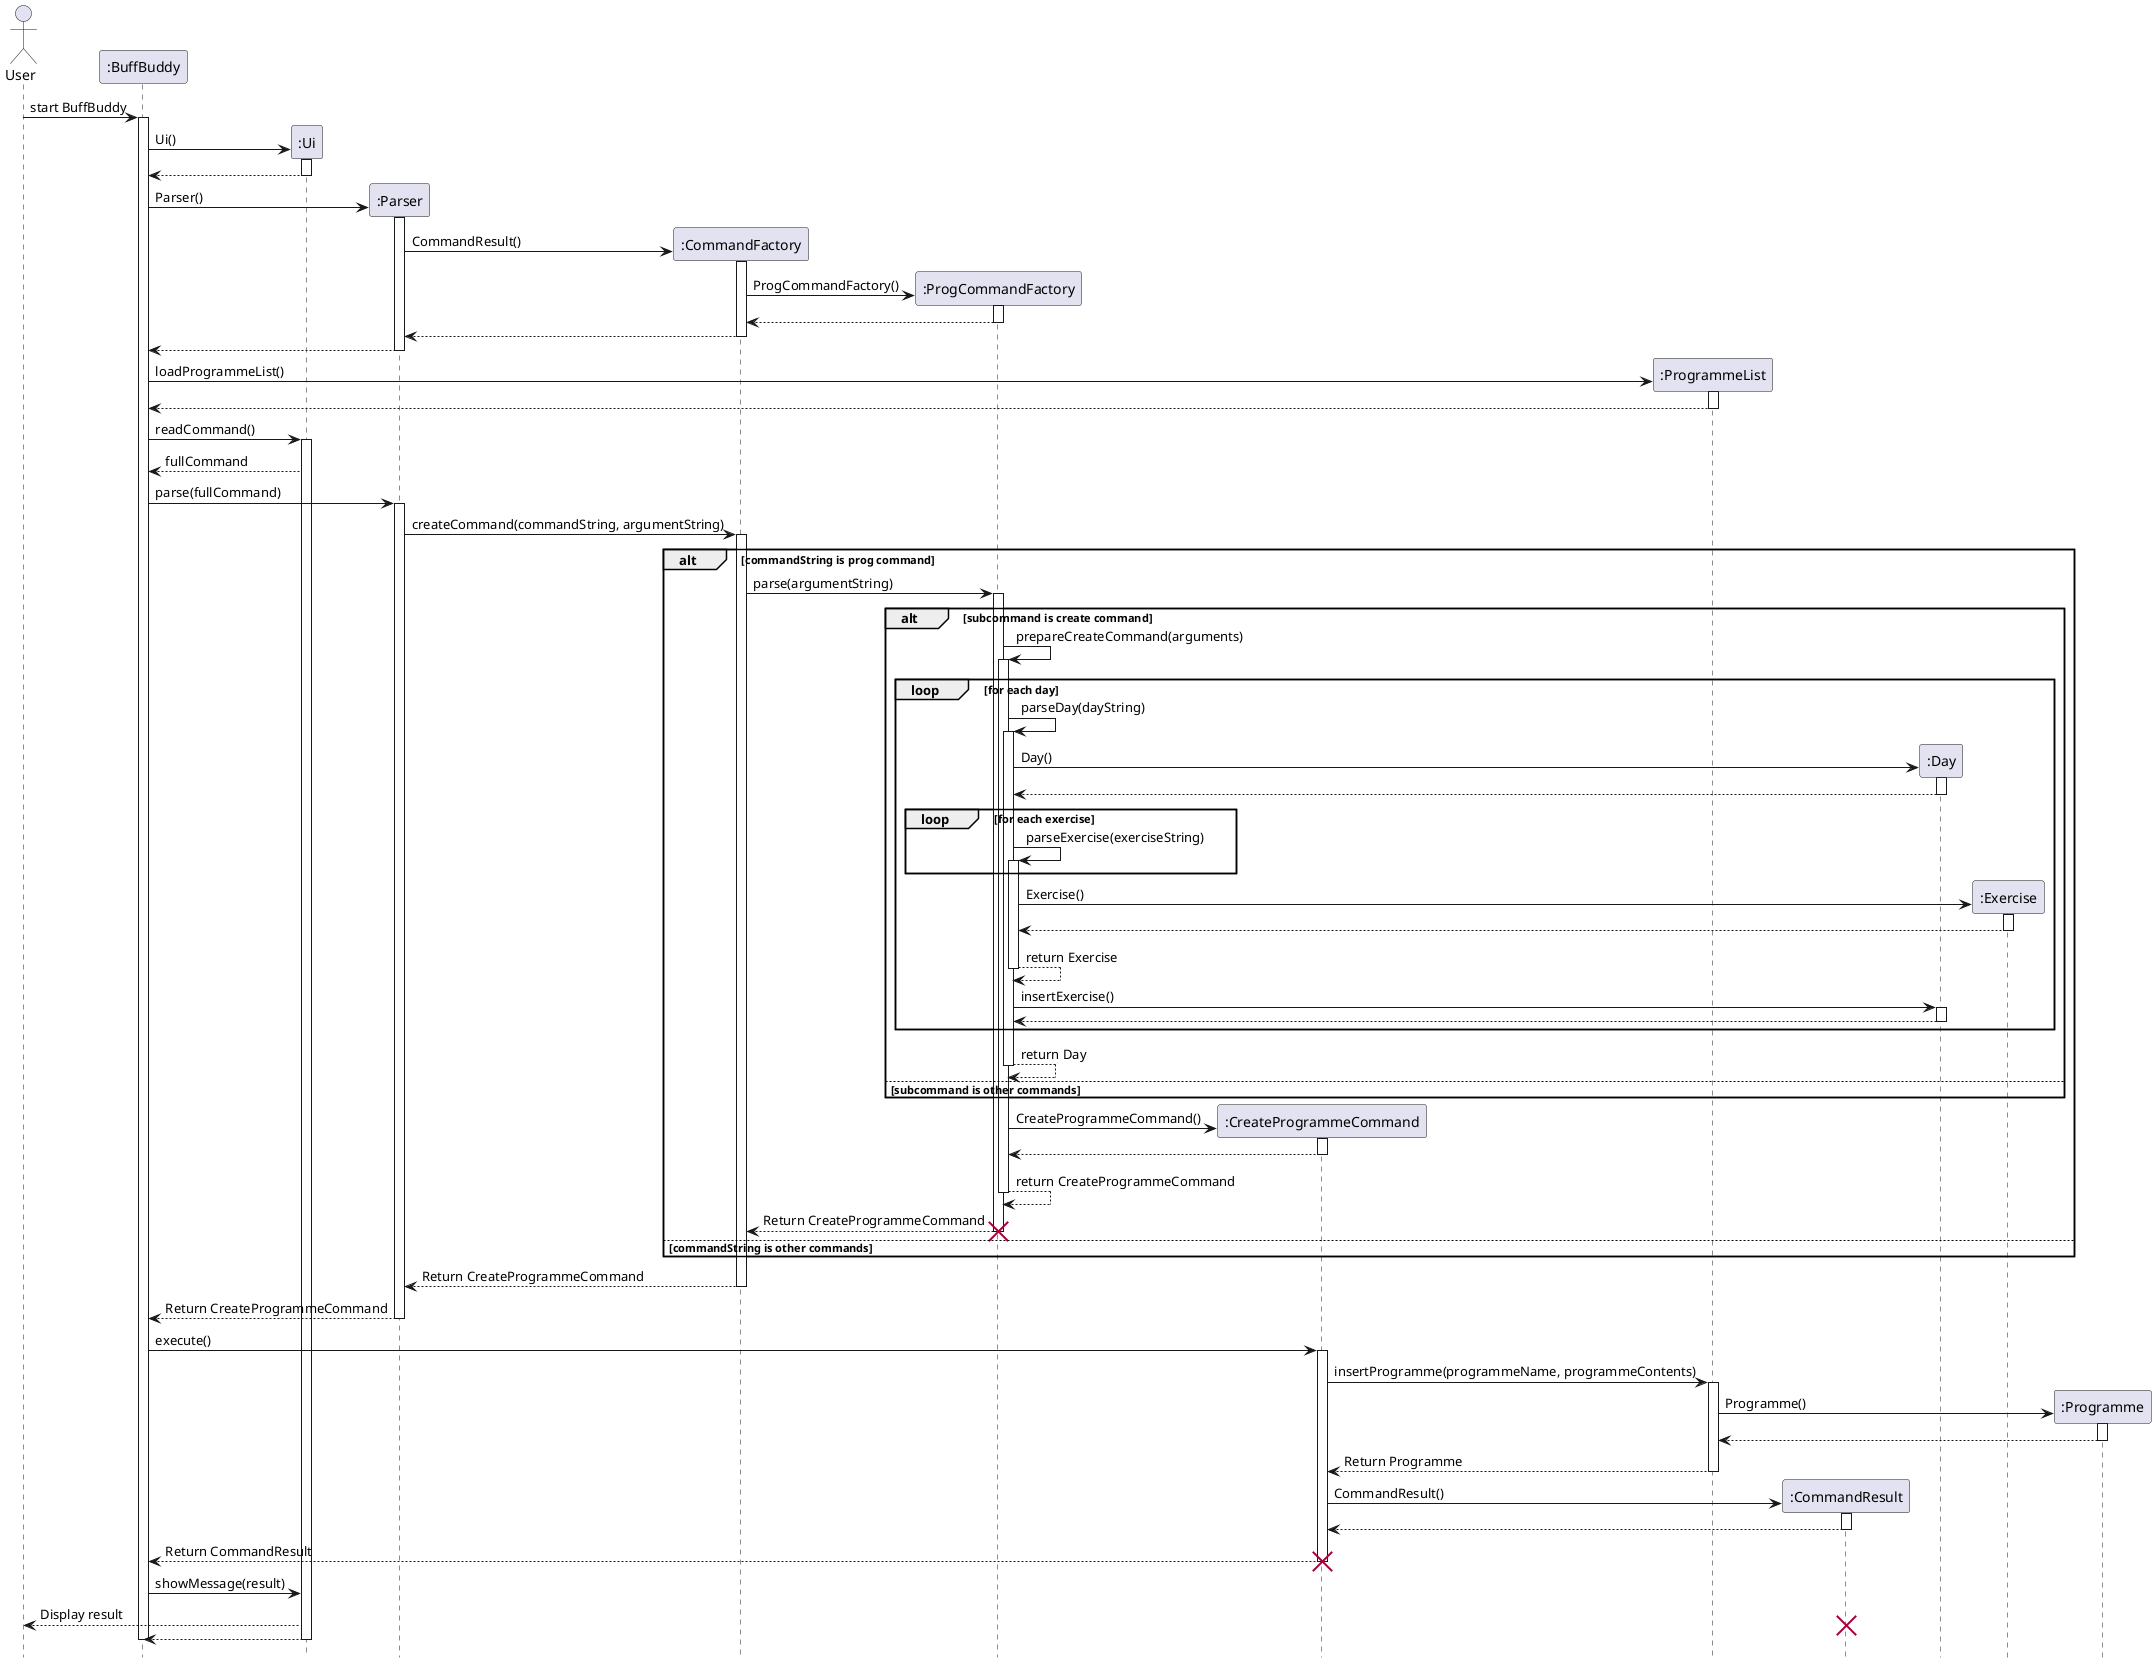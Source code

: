 @startuml

hide footbox

actor User as user
participant ":BuffBuddy" as BuffBuddy
participant ":Ui" as Ui
participant ":Parser" as Parser
participant ":CommandFactory" as CommandFactory
participant ":ProgCommandFactory" as ProgCommandFactory
participant ":CreateProgrammeCommand" as CreateProgrammeCommand
participant ":ProgrammeList" as ProgrammeList
participant ":CommandResult" as CommandResult


user -> BuffBuddy: start BuffBuddy
activate BuffBuddy

create Ui
BuffBuddy -> Ui: Ui()
activate Ui

Ui --> BuffBuddy
deactivate Ui

create Parser
BuffBuddy -> Parser: Parser()
activate Parser

create CommandFactory
Parser -> CommandFactory: CommandResult()
activate CommandFactory

create ProgCommandFactory
CommandFactory -> ProgCommandFactory: ProgCommandFactory()
activate ProgCommandFactory

ProgCommandFactory --> CommandFactory
deactivate ProgCommandFactory

CommandFactory --> Parser
deactivate CommandFactory

Parser --> BuffBuddy
deactivate Parser

create ProgrammeList
BuffBuddy -> ProgrammeList: loadProgrammeList()
activate ProgrammeList

ProgrammeList --> BuffBuddy
deactivate ProgrammeList

BuffBuddy -> Ui: readCommand()
activate Ui

Ui --> BuffBuddy: fullCommand


BuffBuddy -> Parser: parse(fullCommand)
activate Parser

Parser -> CommandFactory: createCommand(commandString, argumentString)
activate CommandFactory

alt commandString is prog command
    CommandFactory -> ProgCommandFactory: parse(argumentString)
    activate ProgCommandFactory

    alt subcommand is create command
        ProgCommandFactory -> ProgCommandFactory: prepareCreateCommand(arguments)
        activate ProgCommandFactory


        loop for each day
            ProgCommandFactory -> ProgCommandFactory: parseDay(dayString)
            activate ProgCommandFactory

            create ":Day" as Day
            ProgCommandFactory -> Day: Day()
            activate Day

            Day --> ProgCommandFactory
            deactivate Day


            loop for each exercise
                ProgCommandFactory -> ProgCommandFactory: parseExercise(exerciseString)
                activate ProgCommandFactory
            end

            create ":Exercise" as Exercise
            ProgCommandFactory -> Exercise: Exercise()
            activate Exercise

            Exercise --> ProgCommandFactory
            deactivate Exercise

           return return Exercise

           ProgCommandFactory -> Day: insertExercise()
           activate Day

           Day --> ProgCommandFactory
           deactivate Day

        end
        return return Day

    else subcommand is other commands
    end

    create  CreateProgrammeCommand
    ProgCommandFactory -> CreateProgrammeCommand: CreateProgrammeCommand()
    activate CreateProgrammeCommand

    CreateProgrammeCommand --> ProgCommandFactory
    deactivate CreateProgrammeCommand

    return return CreateProgrammeCommand

    ProgCommandFactory --> CommandFactory: Return CreateProgrammeCommand
    deactivate ProgCommandFactory
    destroy ProgCommandFactory


else commandString is other commands
end
CommandFactory --> Parser: Return CreateProgrammeCommand
deactivate CommandFactory


Parser --> BuffBuddy: Return CreateProgrammeCommand
deactivate Parser

BuffBuddy -> CreateProgrammeCommand: execute()
activate CreateProgrammeCommand

CreateProgrammeCommand -> ProgrammeList: insertProgramme(programmeName, programmeContents)
activate ProgrammeList

create ":Programme" as Programme
ProgrammeList -> Programme: Programme()
activate Programme

Programme --> ProgrammeList:
deactivate Programme

ProgrammeList --> CreateProgrammeCommand: Return Programme
deactivate ProgrammeList

create CommandResult
CreateProgrammeCommand -> CommandResult: CommandResult()

activate CommandResult

CommandResult --> CreateProgrammeCommand
deactivate CommandResult

CreateProgrammeCommand --> BuffBuddy: Return CommandResult
deactivate CreateProgrammeCommand
destroy CreateProgrammeCommand


BuffBuddy -> Ui: showMessage(result)


Ui --> user: Display result
destroy CommandResult

Ui --> BuffBuddy
deactivate BuffBuddy

deactivate Ui

@enduml
